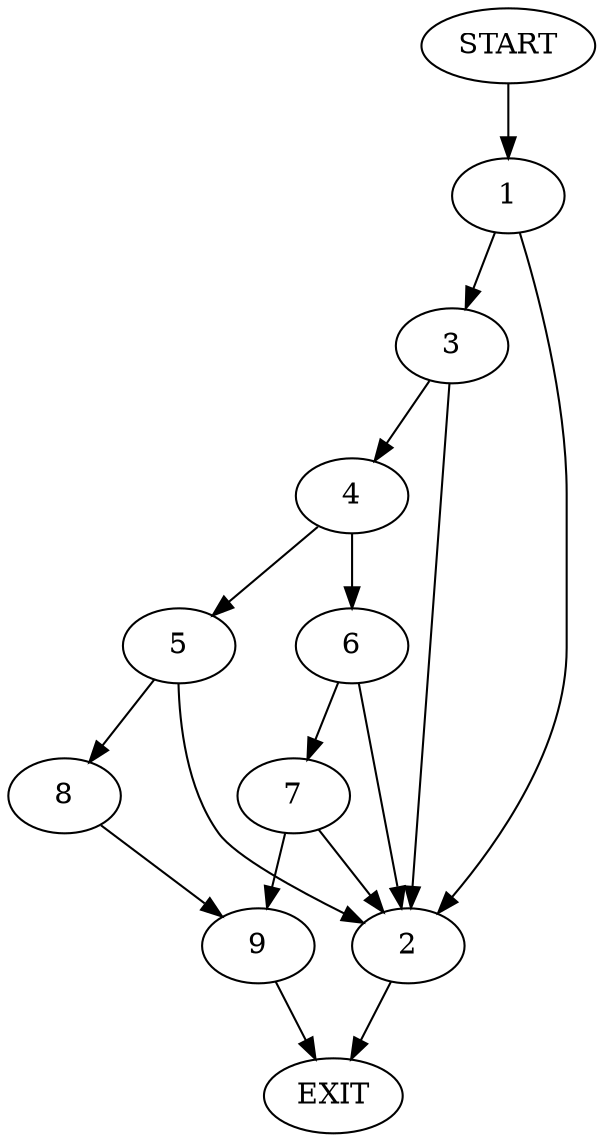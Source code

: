 digraph {
0 [label="START"]
10 [label="EXIT"]
0 -> 1
1 -> 2
1 -> 3
3 -> 2
3 -> 4
2 -> 10
4 -> 5
4 -> 6
6 -> 2
6 -> 7
5 -> 2
5 -> 8
8 -> 9
9 -> 10
7 -> 9
7 -> 2
}
